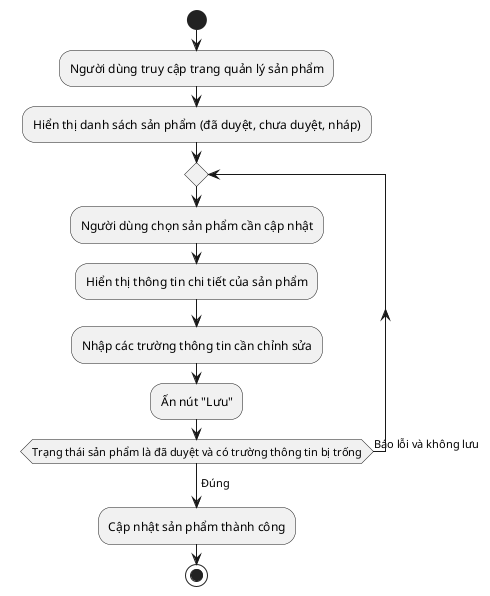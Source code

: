 @startuml
start

:Người dùng truy cập trang quản lý sản phẩm;
:Hiển thị danh sách sản phẩm (đã duyệt, chưa duyệt, nháp);
repeat
:Người dùng chọn sản phẩm cần cập nhật;
:Hiển thị thông tin chi tiết của sản phẩm;
:Nhập các trường thông tin cần chỉnh sửa;
:Ấn nút "Lưu";
repeat while(Trạng thái sản phẩm là đã duyệt và có trường thông tin bị trống) is (Báo lỗi và không lưu)
    ->Đúng;

:Cập nhật sản phẩm thành công;


stop
@enduml
